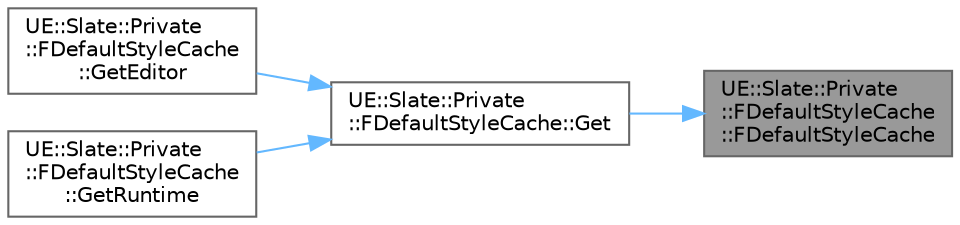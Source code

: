 digraph "UE::Slate::Private::FDefaultStyleCache::FDefaultStyleCache"
{
 // INTERACTIVE_SVG=YES
 // LATEX_PDF_SIZE
  bgcolor="transparent";
  edge [fontname=Helvetica,fontsize=10,labelfontname=Helvetica,labelfontsize=10];
  node [fontname=Helvetica,fontsize=10,shape=box,height=0.2,width=0.4];
  rankdir="RL";
  Node1 [id="Node000001",label="UE::Slate::Private\l::FDefaultStyleCache\l::FDefaultStyleCache",height=0.2,width=0.4,color="gray40", fillcolor="grey60", style="filled", fontcolor="black",tooltip=" "];
  Node1 -> Node2 [id="edge1_Node000001_Node000002",dir="back",color="steelblue1",style="solid",tooltip=" "];
  Node2 [id="Node000002",label="UE::Slate::Private\l::FDefaultStyleCache::Get",height=0.2,width=0.4,color="grey40", fillcolor="white", style="filled",URL="$de/deb/structUE_1_1Slate_1_1Private_1_1FDefaultStyleCache.html#a8b70b400ecd212137d7ee31c3216c2c7",tooltip="Singleton getter, however private used since GetRuntime & GetEditor is preferred for styles."];
  Node2 -> Node3 [id="edge2_Node000002_Node000003",dir="back",color="steelblue1",style="solid",tooltip=" "];
  Node3 [id="Node000003",label="UE::Slate::Private\l::FDefaultStyleCache\l::GetEditor",height=0.2,width=0.4,color="grey40", fillcolor="white", style="filled",URL="$de/deb/structUE_1_1Slate_1_1Private_1_1FDefaultStyleCache.html#a3388a4589edbdab881f0e7f8460b2f95",tooltip="Gets singleton and returns editor styles from singleton."];
  Node2 -> Node4 [id="edge3_Node000002_Node000004",dir="back",color="steelblue1",style="solid",tooltip=" "];
  Node4 [id="Node000004",label="UE::Slate::Private\l::FDefaultStyleCache\l::GetRuntime",height=0.2,width=0.4,color="grey40", fillcolor="white", style="filled",URL="$de/deb/structUE_1_1Slate_1_1Private_1_1FDefaultStyleCache.html#a3da5f8d9cb3d298de61f7bdab54e3ca1",tooltip="Gets singleton and returns runtime styles from singleton."];
}
